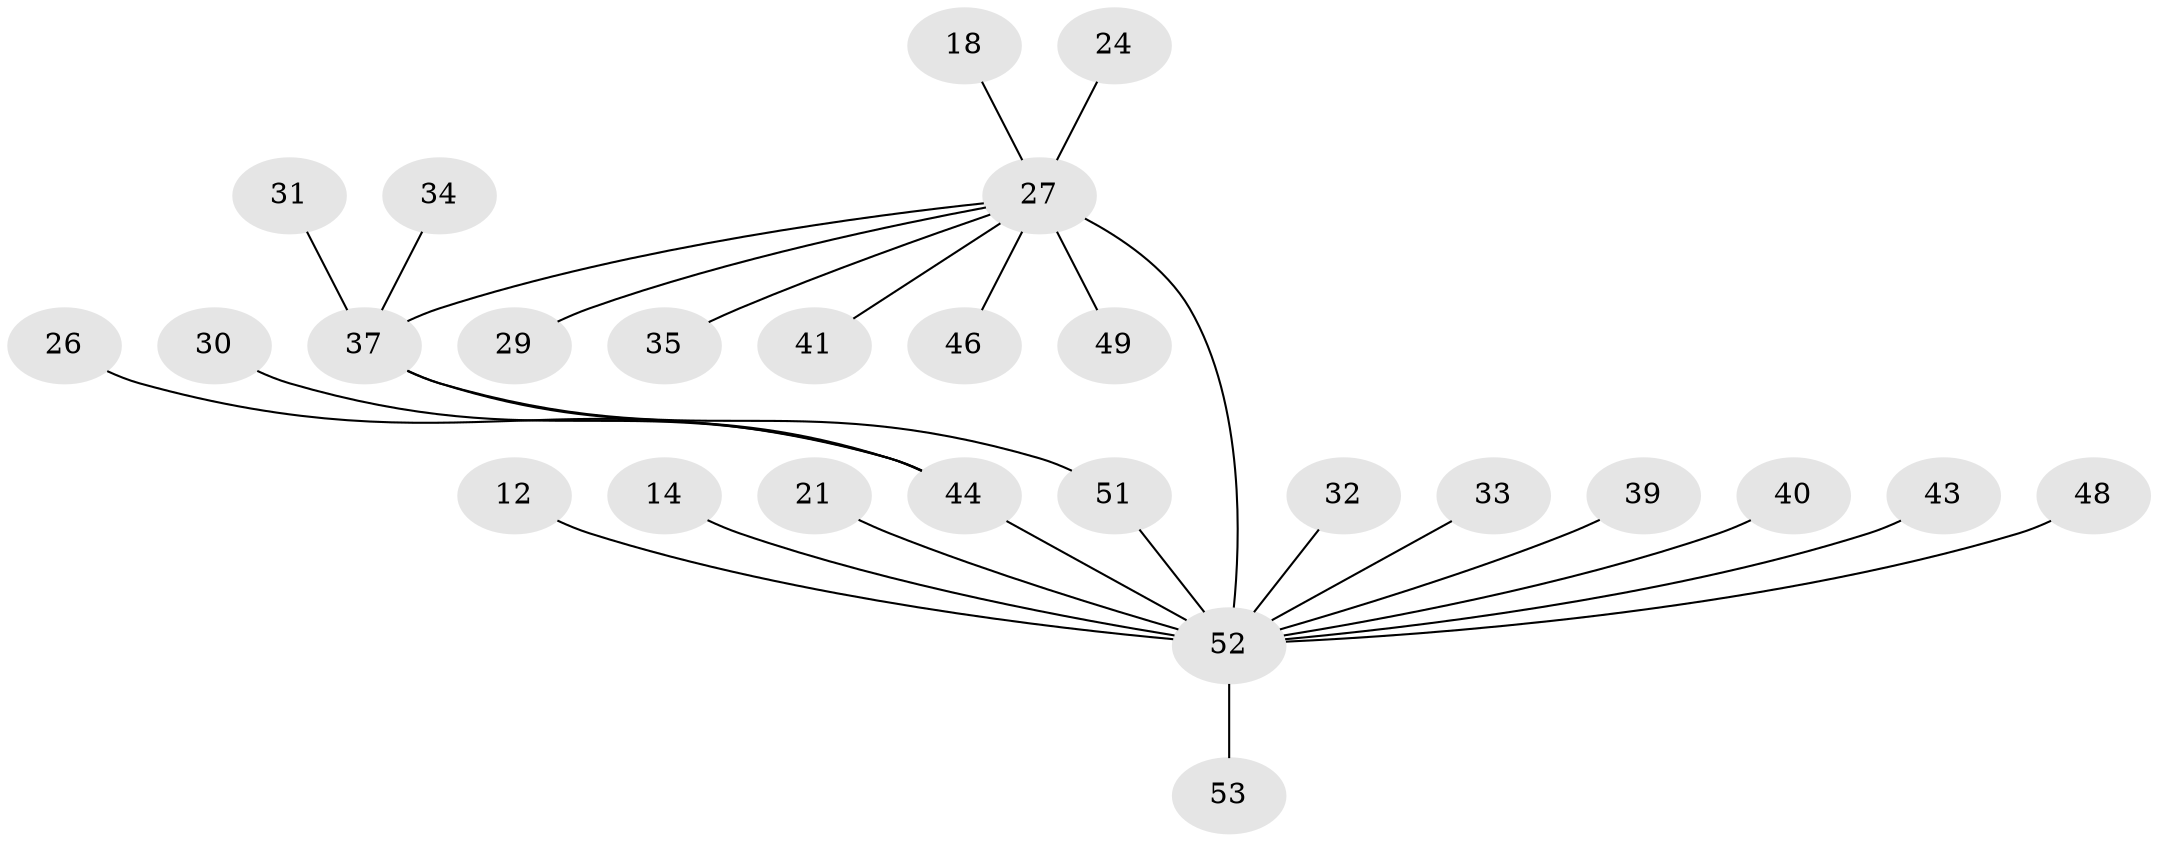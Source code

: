 // original degree distribution, {24: 0.018867924528301886, 1: 0.5283018867924528, 10: 0.03773584905660377, 4: 0.05660377358490566, 9: 0.018867924528301886, 6: 0.018867924528301886, 3: 0.09433962264150944, 2: 0.18867924528301888, 7: 0.018867924528301886, 5: 0.018867924528301886}
// Generated by graph-tools (version 1.1) at 2025/46/03/09/25 04:46:56]
// undirected, 26 vertices, 27 edges
graph export_dot {
graph [start="1"]
  node [color=gray90,style=filled];
  12;
  14;
  18;
  21;
  24;
  26 [super="+19"];
  27 [super="+10+6+11"];
  29;
  30;
  31;
  32;
  33 [super="+16"];
  34;
  35;
  37 [super="+7+17+25"];
  39 [super="+9"];
  40;
  41;
  43;
  44 [super="+13+22+28"];
  46 [super="+23"];
  48;
  49;
  51 [super="+50"];
  52 [super="+20+1+2+5"];
  53;
  12 -- 52;
  14 -- 52;
  18 -- 27;
  21 -- 52;
  24 -- 27;
  26 -- 44;
  27 -- 52 [weight=6];
  27 -- 35;
  27 -- 37 [weight=3];
  27 -- 41;
  27 -- 49;
  27 -- 29;
  27 -- 46;
  30 -- 44;
  31 -- 37;
  32 -- 52;
  33 -- 52;
  34 -- 37;
  37 -- 44 [weight=3];
  37 -- 51;
  39 -- 52;
  40 -- 52;
  43 -- 52;
  44 -- 52 [weight=4];
  48 -- 52;
  51 -- 52 [weight=3];
  52 -- 53;
}
